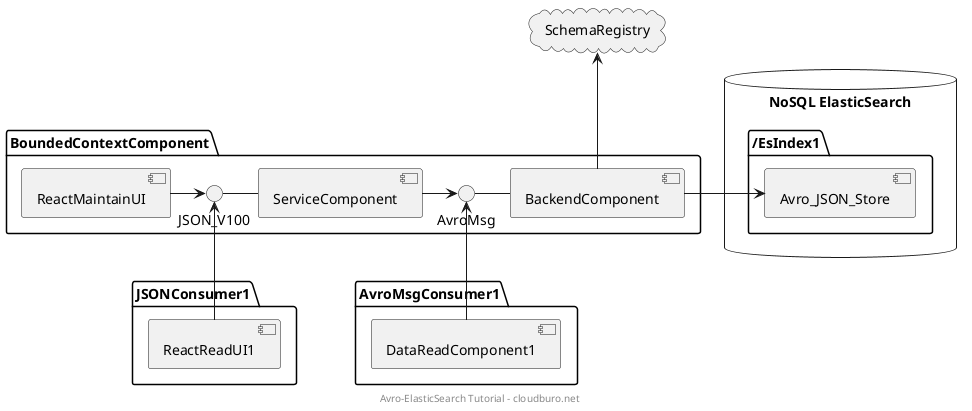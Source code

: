 @startuml

footer "Avro-ElasticSearch Tutorial - cloudburo.net"

database "NoSQL ElasticSearch" {
    folder /EsIndex1  {
    [Avro_JSON_Store]
    }
}

cloud "SchemaRegistry" {
}

package "BoundedContextComponent" {
JSON_V100 - [ServiceComponent]
[ReactMaintainUI] -> JSON_V100
AvroMsg - [BackendComponent]
[ServiceComponent] -> AvroMsg
[BackendComponent] -> Avro_JSON_Store
[BackendComponent] -up-> SchemaRegistry
}

package "JSONConsumer1" {
    [ReactReadUI1] -up-> JSON_V100
}

package "AvroMsgConsumer1" {
    [DataReadComponent1] -up-> AvroMsg
}

@enduml